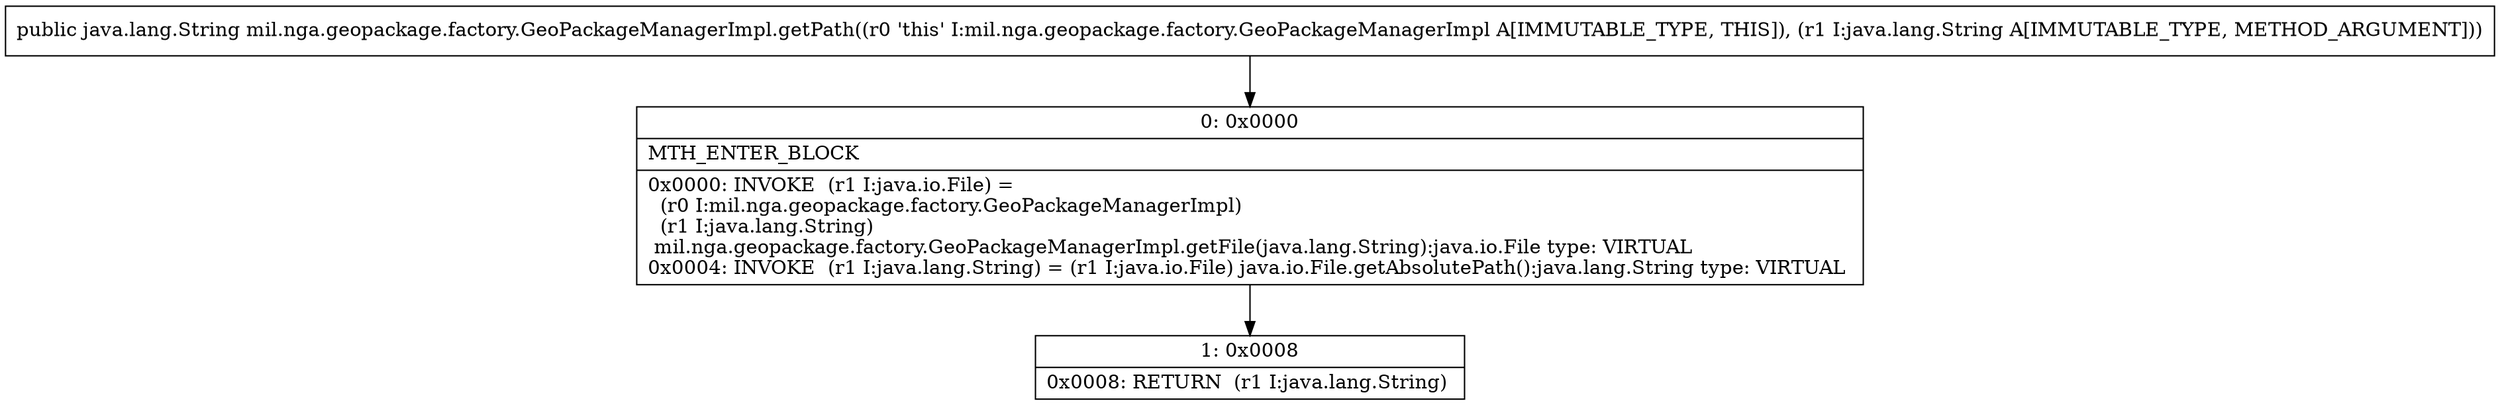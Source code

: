 digraph "CFG formil.nga.geopackage.factory.GeoPackageManagerImpl.getPath(Ljava\/lang\/String;)Ljava\/lang\/String;" {
Node_0 [shape=record,label="{0\:\ 0x0000|MTH_ENTER_BLOCK\l|0x0000: INVOKE  (r1 I:java.io.File) = \l  (r0 I:mil.nga.geopackage.factory.GeoPackageManagerImpl)\l  (r1 I:java.lang.String)\l mil.nga.geopackage.factory.GeoPackageManagerImpl.getFile(java.lang.String):java.io.File type: VIRTUAL \l0x0004: INVOKE  (r1 I:java.lang.String) = (r1 I:java.io.File) java.io.File.getAbsolutePath():java.lang.String type: VIRTUAL \l}"];
Node_1 [shape=record,label="{1\:\ 0x0008|0x0008: RETURN  (r1 I:java.lang.String) \l}"];
MethodNode[shape=record,label="{public java.lang.String mil.nga.geopackage.factory.GeoPackageManagerImpl.getPath((r0 'this' I:mil.nga.geopackage.factory.GeoPackageManagerImpl A[IMMUTABLE_TYPE, THIS]), (r1 I:java.lang.String A[IMMUTABLE_TYPE, METHOD_ARGUMENT])) }"];
MethodNode -> Node_0;
Node_0 -> Node_1;
}

